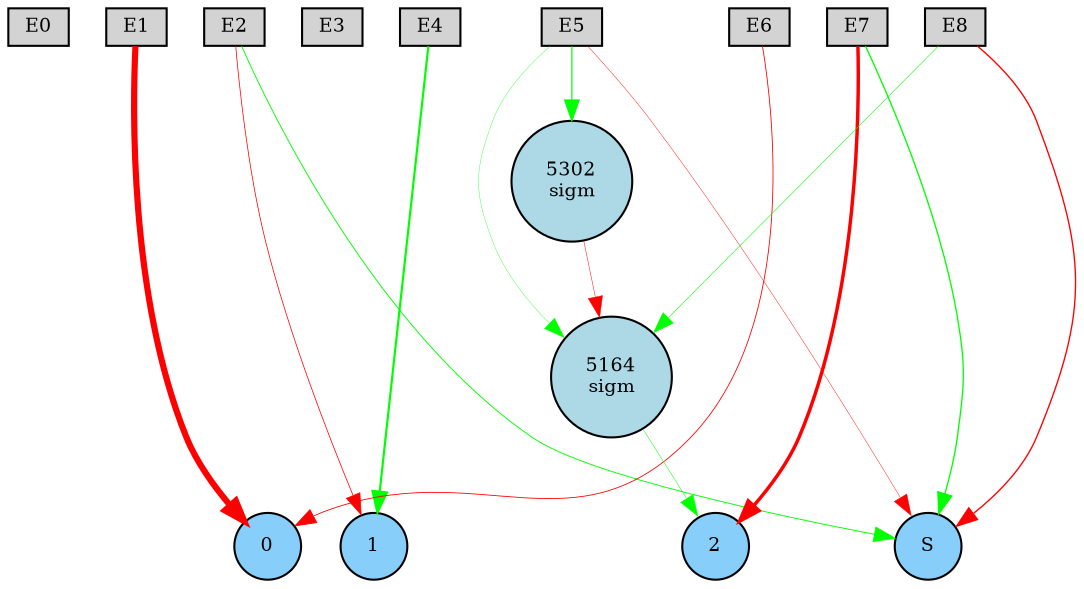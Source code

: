digraph {
	node [fontsize=9 height=0.2 shape=circle width=0.2]
	subgraph inputs {
		node [shape=box style=filled]
		rank=source
		E0 [fillcolor=lightgray]
		E1 [fillcolor=lightgray]
		E0 -> E1 [style=invis]
		E2 [fillcolor=lightgray]
		E1 -> E2 [style=invis]
		E3 [fillcolor=lightgray]
		E2 -> E3 [style=invis]
		E4 [fillcolor=lightgray]
		E3 -> E4 [style=invis]
		E5 [fillcolor=lightgray]
		E4 -> E5 [style=invis]
		E6 [fillcolor=lightgray]
		E5 -> E6 [style=invis]
		E7 [fillcolor=lightgray]
		E6 -> E7 [style=invis]
		E8 [fillcolor=lightgray]
		E7 -> E8 [style=invis]
	}
	subgraph outputs {
		node [style=filled]
		rank=sink
		0 [fillcolor=lightskyblue fontsize=9 height=0.2 shape=circle width=0.2]
		1 [fillcolor=lightskyblue fontsize=9 height=0.2 shape=circle width=0.2]
		0 -> 1 [style=invis]
		2 [fillcolor=lightskyblue fontsize=9 height=0.2 shape=circle width=0.2]
		1 -> 2 [style=invis]
		S [fillcolor=lightskyblue fontsize=9 height=0.2 shape=circle width=0.2]
		2 -> S [style=invis]
	}
	5164 [label="5164
sigm" fillcolor=lightblue style=filled]
	5302 [label="5302
sigm" fillcolor=lightblue style=filled]
	E7 -> 2 [color=red penwidth=1.6624263963049175 style=solid]
	E4 -> 1 [color=green penwidth=1.0401539672855387 style=solid]
	E1 -> 0 [color=red penwidth=2.9744510659080667 style=solid]
	E2 -> S [color=green penwidth=0.4423128278248456 style=solid]
	E8 -> S [color=red penwidth=0.6491663905731452 style=solid]
	E6 -> 0 [color=red penwidth=0.40604595268040355 style=solid]
	E7 -> S [color=green penwidth=0.6311321400328009 style=solid]
	E2 -> 1 [color=red penwidth=0.3636531113022857 style=solid]
	E5 -> 5164 [color=green penwidth=0.16295108829467359 style=solid]
	E5 -> S [color=red penwidth=0.20315304296591336 style=solid]
	5164 -> 2 [color=green penwidth=0.23494245358678176 style=solid]
	E5 -> 5302 [color=green penwidth=0.5741032965729753 style=solid]
	5302 -> 5164 [color=red penwidth=0.2315960827531464 style=solid]
	E8 -> 5164 [color=green penwidth=0.263128579179044 style=solid]
}
